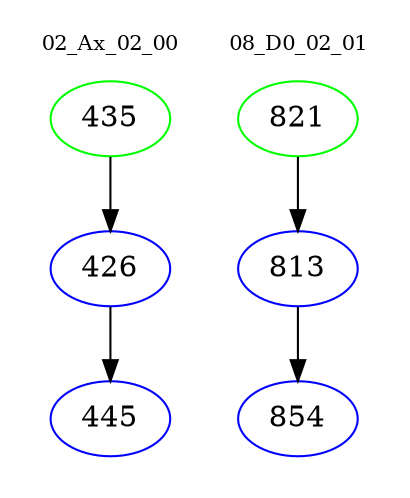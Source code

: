digraph{
subgraph cluster_0 {
color = white
label = "02_Ax_02_00";
fontsize=10;
T0_435 [label="435", color="green"]
T0_435 -> T0_426 [color="black"]
T0_426 [label="426", color="blue"]
T0_426 -> T0_445 [color="black"]
T0_445 [label="445", color="blue"]
}
subgraph cluster_1 {
color = white
label = "08_D0_02_01";
fontsize=10;
T1_821 [label="821", color="green"]
T1_821 -> T1_813 [color="black"]
T1_813 [label="813", color="blue"]
T1_813 -> T1_854 [color="black"]
T1_854 [label="854", color="blue"]
}
}
